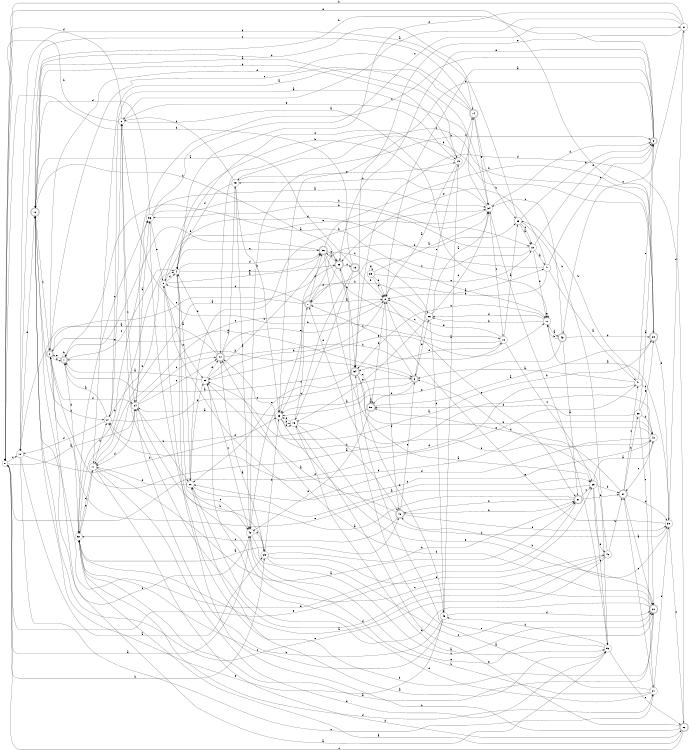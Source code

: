 digraph n46_10 {
__start0 [label="" shape="none"];

rankdir=LR;
size="8,5";

s0 [style="filled", color="black", fillcolor="white" shape="circle", label="0"];
s1 [style="rounded,filled", color="black", fillcolor="white" shape="doublecircle", label="1"];
s2 [style="rounded,filled", color="black", fillcolor="white" shape="doublecircle", label="2"];
s3 [style="rounded,filled", color="black", fillcolor="white" shape="doublecircle", label="3"];
s4 [style="filled", color="black", fillcolor="white" shape="circle", label="4"];
s5 [style="rounded,filled", color="black", fillcolor="white" shape="doublecircle", label="5"];
s6 [style="filled", color="black", fillcolor="white" shape="circle", label="6"];
s7 [style="rounded,filled", color="black", fillcolor="white" shape="doublecircle", label="7"];
s8 [style="filled", color="black", fillcolor="white" shape="circle", label="8"];
s9 [style="filled", color="black", fillcolor="white" shape="circle", label="9"];
s10 [style="filled", color="black", fillcolor="white" shape="circle", label="10"];
s11 [style="filled", color="black", fillcolor="white" shape="circle", label="11"];
s12 [style="rounded,filled", color="black", fillcolor="white" shape="doublecircle", label="12"];
s13 [style="filled", color="black", fillcolor="white" shape="circle", label="13"];
s14 [style="rounded,filled", color="black", fillcolor="white" shape="doublecircle", label="14"];
s15 [style="rounded,filled", color="black", fillcolor="white" shape="doublecircle", label="15"];
s16 [style="filled", color="black", fillcolor="white" shape="circle", label="16"];
s17 [style="filled", color="black", fillcolor="white" shape="circle", label="17"];
s18 [style="filled", color="black", fillcolor="white" shape="circle", label="18"];
s19 [style="filled", color="black", fillcolor="white" shape="circle", label="19"];
s20 [style="rounded,filled", color="black", fillcolor="white" shape="doublecircle", label="20"];
s21 [style="filled", color="black", fillcolor="white" shape="circle", label="21"];
s22 [style="filled", color="black", fillcolor="white" shape="circle", label="22"];
s23 [style="filled", color="black", fillcolor="white" shape="circle", label="23"];
s24 [style="filled", color="black", fillcolor="white" shape="circle", label="24"];
s25 [style="filled", color="black", fillcolor="white" shape="circle", label="25"];
s26 [style="filled", color="black", fillcolor="white" shape="circle", label="26"];
s27 [style="filled", color="black", fillcolor="white" shape="circle", label="27"];
s28 [style="rounded,filled", color="black", fillcolor="white" shape="doublecircle", label="28"];
s29 [style="filled", color="black", fillcolor="white" shape="circle", label="29"];
s30 [style="filled", color="black", fillcolor="white" shape="circle", label="30"];
s31 [style="filled", color="black", fillcolor="white" shape="circle", label="31"];
s32 [style="rounded,filled", color="black", fillcolor="white" shape="doublecircle", label="32"];
s33 [style="filled", color="black", fillcolor="white" shape="circle", label="33"];
s34 [style="filled", color="black", fillcolor="white" shape="circle", label="34"];
s35 [style="rounded,filled", color="black", fillcolor="white" shape="doublecircle", label="35"];
s36 [style="rounded,filled", color="black", fillcolor="white" shape="doublecircle", label="36"];
s37 [style="rounded,filled", color="black", fillcolor="white" shape="doublecircle", label="37"];
s38 [style="filled", color="black", fillcolor="white" shape="circle", label="38"];
s39 [style="filled", color="black", fillcolor="white" shape="circle", label="39"];
s40 [style="filled", color="black", fillcolor="white" shape="circle", label="40"];
s41 [style="filled", color="black", fillcolor="white" shape="circle", label="41"];
s42 [style="filled", color="black", fillcolor="white" shape="circle", label="42"];
s43 [style="rounded,filled", color="black", fillcolor="white" shape="doublecircle", label="43"];
s44 [style="rounded,filled", color="black", fillcolor="white" shape="doublecircle", label="44"];
s45 [style="filled", color="black", fillcolor="white" shape="circle", label="45"];
s46 [style="filled", color="black", fillcolor="white" shape="circle", label="46"];
s47 [style="filled", color="black", fillcolor="white" shape="circle", label="47"];
s48 [style="rounded,filled", color="black", fillcolor="white" shape="doublecircle", label="48"];
s49 [style="filled", color="black", fillcolor="white" shape="circle", label="49"];
s50 [style="rounded,filled", color="black", fillcolor="white" shape="doublecircle", label="50"];
s51 [style="rounded,filled", color="black", fillcolor="white" shape="doublecircle", label="51"];
s52 [style="filled", color="black", fillcolor="white" shape="circle", label="52"];
s53 [style="filled", color="black", fillcolor="white" shape="circle", label="53"];
s54 [style="rounded,filled", color="black", fillcolor="white" shape="doublecircle", label="54"];
s55 [style="filled", color="black", fillcolor="white" shape="circle", label="55"];
s56 [style="filled", color="black", fillcolor="white" shape="circle", label="56"];
s0 -> s24 [label="a"];
s0 -> s25 [label="b"];
s0 -> s10 [label="c"];
s0 -> s41 [label="d"];
s0 -> s29 [label="e"];
s1 -> s11 [label="a"];
s1 -> s1 [label="b"];
s1 -> s4 [label="c"];
s1 -> s52 [label="d"];
s1 -> s2 [label="e"];
s2 -> s53 [label="a"];
s2 -> s1 [label="b"];
s2 -> s34 [label="c"];
s2 -> s24 [label="d"];
s2 -> s5 [label="e"];
s3 -> s8 [label="a"];
s3 -> s12 [label="b"];
s3 -> s24 [label="c"];
s3 -> s23 [label="d"];
s3 -> s35 [label="e"];
s4 -> s22 [label="a"];
s4 -> s25 [label="b"];
s4 -> s36 [label="c"];
s4 -> s36 [label="d"];
s4 -> s36 [label="e"];
s5 -> s23 [label="a"];
s5 -> s50 [label="b"];
s5 -> s7 [label="c"];
s5 -> s1 [label="d"];
s5 -> s26 [label="e"];
s6 -> s11 [label="a"];
s6 -> s0 [label="b"];
s6 -> s24 [label="c"];
s6 -> s0 [label="d"];
s6 -> s19 [label="e"];
s7 -> s8 [label="a"];
s7 -> s33 [label="b"];
s7 -> s9 [label="c"];
s7 -> s36 [label="d"];
s7 -> s2 [label="e"];
s8 -> s47 [label="a"];
s8 -> s48 [label="b"];
s8 -> s17 [label="c"];
s8 -> s55 [label="d"];
s8 -> s37 [label="e"];
s9 -> s35 [label="a"];
s9 -> s14 [label="b"];
s9 -> s40 [label="c"];
s9 -> s4 [label="d"];
s9 -> s55 [label="e"];
s10 -> s25 [label="a"];
s10 -> s14 [label="b"];
s10 -> s21 [label="c"];
s10 -> s23 [label="d"];
s10 -> s12 [label="e"];
s11 -> s43 [label="a"];
s11 -> s26 [label="b"];
s11 -> s54 [label="c"];
s11 -> s26 [label="d"];
s11 -> s11 [label="e"];
s12 -> s19 [label="a"];
s12 -> s35 [label="b"];
s12 -> s2 [label="c"];
s12 -> s27 [label="d"];
s12 -> s42 [label="e"];
s13 -> s47 [label="a"];
s13 -> s56 [label="b"];
s13 -> s7 [label="c"];
s13 -> s3 [label="d"];
s13 -> s11 [label="e"];
s14 -> s17 [label="a"];
s14 -> s33 [label="b"];
s14 -> s10 [label="c"];
s14 -> s2 [label="d"];
s14 -> s34 [label="e"];
s15 -> s12 [label="a"];
s15 -> s8 [label="b"];
s15 -> s42 [label="c"];
s15 -> s0 [label="d"];
s15 -> s16 [label="e"];
s16 -> s53 [label="a"];
s16 -> s48 [label="b"];
s16 -> s7 [label="c"];
s16 -> s30 [label="d"];
s16 -> s23 [label="e"];
s17 -> s37 [label="a"];
s17 -> s27 [label="b"];
s17 -> s52 [label="c"];
s17 -> s32 [label="d"];
s17 -> s53 [label="e"];
s18 -> s33 [label="a"];
s18 -> s6 [label="b"];
s18 -> s29 [label="c"];
s18 -> s54 [label="d"];
s18 -> s8 [label="e"];
s19 -> s8 [label="a"];
s19 -> s12 [label="b"];
s19 -> s14 [label="c"];
s19 -> s4 [label="d"];
s19 -> s5 [label="e"];
s20 -> s52 [label="a"];
s20 -> s56 [label="b"];
s20 -> s4 [label="c"];
s20 -> s44 [label="d"];
s20 -> s22 [label="e"];
s21 -> s35 [label="a"];
s21 -> s42 [label="b"];
s21 -> s51 [label="c"];
s21 -> s55 [label="d"];
s21 -> s30 [label="e"];
s22 -> s29 [label="a"];
s22 -> s34 [label="b"];
s22 -> s42 [label="c"];
s22 -> s17 [label="d"];
s22 -> s55 [label="e"];
s23 -> s24 [label="a"];
s23 -> s16 [label="b"];
s23 -> s26 [label="c"];
s23 -> s16 [label="d"];
s23 -> s20 [label="e"];
s24 -> s56 [label="a"];
s24 -> s22 [label="b"];
s24 -> s44 [label="c"];
s24 -> s17 [label="d"];
s24 -> s44 [label="e"];
s25 -> s44 [label="a"];
s25 -> s37 [label="b"];
s25 -> s20 [label="c"];
s25 -> s23 [label="d"];
s25 -> s46 [label="e"];
s26 -> s34 [label="a"];
s26 -> s23 [label="b"];
s26 -> s34 [label="c"];
s26 -> s49 [label="d"];
s26 -> s16 [label="e"];
s27 -> s1 [label="a"];
s27 -> s4 [label="b"];
s27 -> s5 [label="c"];
s27 -> s10 [label="d"];
s27 -> s6 [label="e"];
s28 -> s55 [label="a"];
s28 -> s45 [label="b"];
s28 -> s44 [label="c"];
s28 -> s30 [label="d"];
s28 -> s0 [label="e"];
s29 -> s40 [label="a"];
s29 -> s51 [label="b"];
s29 -> s53 [label="c"];
s29 -> s46 [label="d"];
s29 -> s2 [label="e"];
s30 -> s11 [label="a"];
s30 -> s48 [label="b"];
s30 -> s32 [label="c"];
s30 -> s31 [label="d"];
s30 -> s8 [label="e"];
s31 -> s6 [label="a"];
s31 -> s0 [label="b"];
s31 -> s43 [label="c"];
s31 -> s4 [label="d"];
s31 -> s54 [label="e"];
s32 -> s52 [label="a"];
s32 -> s9 [label="b"];
s32 -> s0 [label="c"];
s32 -> s54 [label="d"];
s32 -> s16 [label="e"];
s33 -> s13 [label="a"];
s33 -> s53 [label="b"];
s33 -> s13 [label="c"];
s33 -> s12 [label="d"];
s33 -> s3 [label="e"];
s34 -> s27 [label="a"];
s34 -> s45 [label="b"];
s34 -> s18 [label="c"];
s34 -> s3 [label="d"];
s34 -> s9 [label="e"];
s35 -> s17 [label="a"];
s35 -> s54 [label="b"];
s35 -> s15 [label="c"];
s35 -> s36 [label="d"];
s35 -> s7 [label="e"];
s36 -> s29 [label="a"];
s36 -> s28 [label="b"];
s36 -> s18 [label="c"];
s36 -> s1 [label="d"];
s36 -> s35 [label="e"];
s37 -> s24 [label="a"];
s37 -> s48 [label="b"];
s37 -> s29 [label="c"];
s37 -> s51 [label="d"];
s37 -> s12 [label="e"];
s38 -> s3 [label="a"];
s38 -> s40 [label="b"];
s38 -> s21 [label="c"];
s38 -> s50 [label="d"];
s38 -> s28 [label="e"];
s39 -> s34 [label="a"];
s39 -> s8 [label="b"];
s39 -> s13 [label="c"];
s39 -> s8 [label="d"];
s39 -> s39 [label="e"];
s40 -> s2 [label="a"];
s40 -> s27 [label="b"];
s40 -> s51 [label="c"];
s40 -> s22 [label="d"];
s40 -> s7 [label="e"];
s41 -> s5 [label="a"];
s41 -> s33 [label="b"];
s41 -> s20 [label="c"];
s41 -> s44 [label="d"];
s41 -> s3 [label="e"];
s42 -> s0 [label="a"];
s42 -> s3 [label="b"];
s42 -> s20 [label="c"];
s42 -> s25 [label="d"];
s42 -> s20 [label="e"];
s43 -> s37 [label="a"];
s43 -> s11 [label="b"];
s43 -> s34 [label="c"];
s43 -> s28 [label="d"];
s43 -> s23 [label="e"];
s44 -> s10 [label="a"];
s44 -> s18 [label="b"];
s44 -> s45 [label="c"];
s44 -> s4 [label="d"];
s44 -> s8 [label="e"];
s45 -> s42 [label="a"];
s45 -> s23 [label="b"];
s45 -> s6 [label="c"];
s45 -> s4 [label="d"];
s45 -> s19 [label="e"];
s46 -> s52 [label="a"];
s46 -> s51 [label="b"];
s46 -> s5 [label="c"];
s46 -> s6 [label="d"];
s46 -> s12 [label="e"];
s47 -> s41 [label="a"];
s47 -> s8 [label="b"];
s47 -> s3 [label="c"];
s47 -> s52 [label="d"];
s47 -> s35 [label="e"];
s48 -> s55 [label="a"];
s48 -> s37 [label="b"];
s48 -> s52 [label="c"];
s48 -> s30 [label="d"];
s48 -> s5 [label="e"];
s49 -> s19 [label="a"];
s49 -> s24 [label="b"];
s49 -> s52 [label="c"];
s49 -> s20 [label="d"];
s49 -> s12 [label="e"];
s50 -> s28 [label="a"];
s50 -> s8 [label="b"];
s50 -> s50 [label="c"];
s50 -> s27 [label="d"];
s50 -> s42 [label="e"];
s51 -> s20 [label="a"];
s51 -> s38 [label="b"];
s51 -> s41 [label="c"];
s51 -> s30 [label="d"];
s51 -> s50 [label="e"];
s52 -> s48 [label="a"];
s52 -> s56 [label="b"];
s52 -> s56 [label="c"];
s52 -> s21 [label="d"];
s52 -> s17 [label="e"];
s53 -> s22 [label="a"];
s53 -> s34 [label="b"];
s53 -> s32 [label="c"];
s53 -> s49 [label="d"];
s53 -> s54 [label="e"];
s54 -> s1 [label="a"];
s54 -> s40 [label="b"];
s54 -> s50 [label="c"];
s54 -> s49 [label="d"];
s54 -> s22 [label="e"];
s55 -> s1 [label="a"];
s55 -> s36 [label="b"];
s55 -> s42 [label="c"];
s55 -> s44 [label="d"];
s55 -> s11 [label="e"];
s56 -> s34 [label="a"];
s56 -> s13 [label="b"];
s56 -> s31 [label="c"];
s56 -> s12 [label="d"];
s56 -> s9 [label="e"];

}